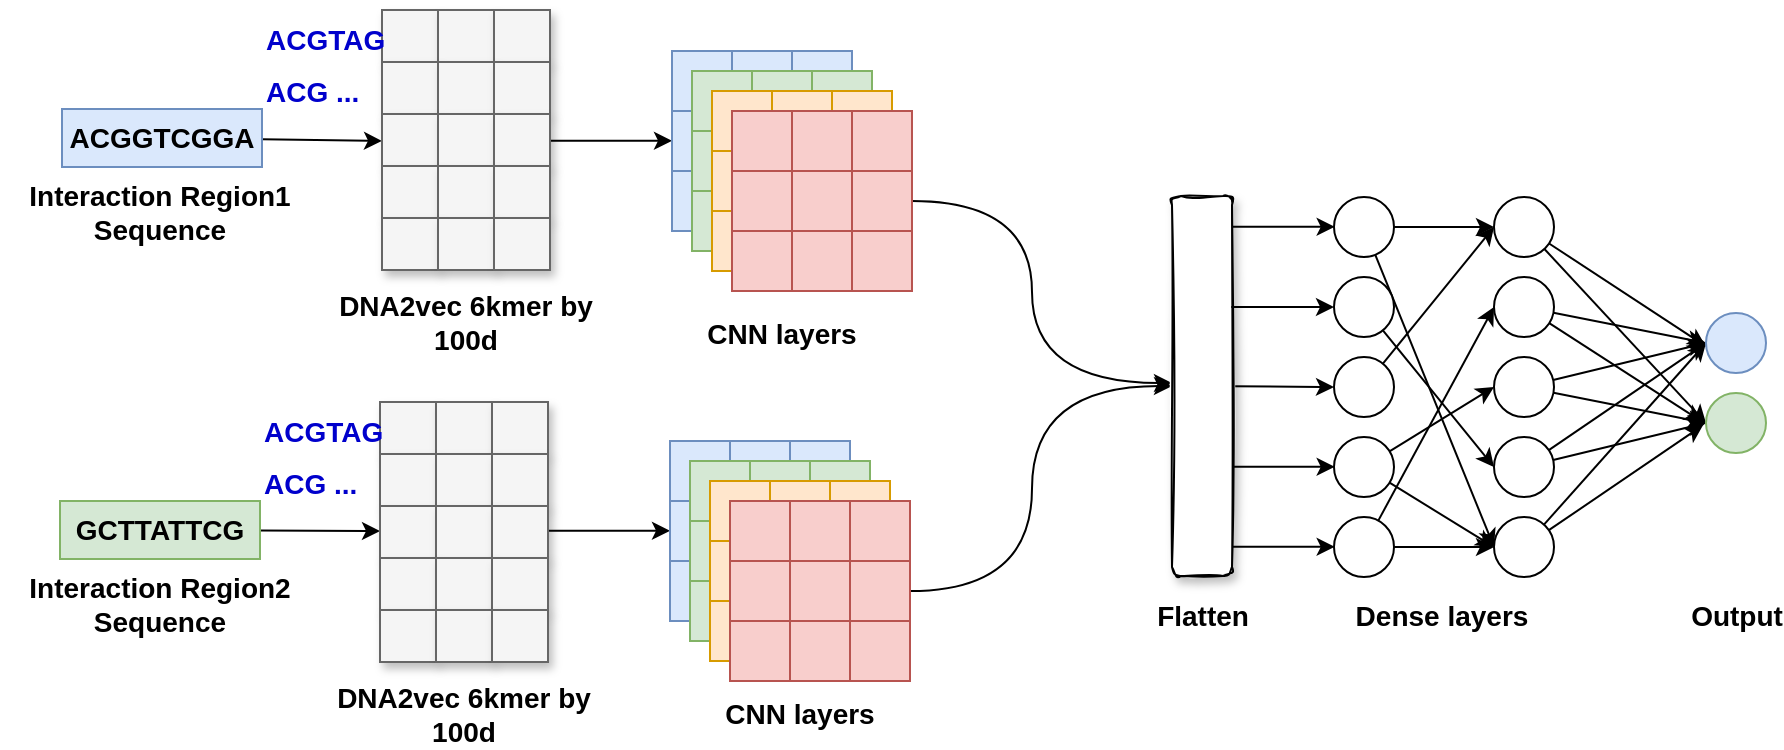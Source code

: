<mxfile version="14.8.5" type="github">
  <diagram id="KxuiyelQ4g_LW83yEsCo" name="Page-1">
    <mxGraphModel dx="1185" dy="636" grid="1" gridSize="10" guides="1" tooltips="1" connect="1" arrows="1" fold="1" page="1" pageScale="1" pageWidth="4681" pageHeight="3300" math="0" shadow="0">
      <root>
        <mxCell id="0" />
        <mxCell id="1" parent="0" />
        <mxCell id="v-2x4H90wJZ5pzWWmbDk-449" style="edgeStyle=none;rounded=0;orthogonalLoop=1;jettySize=auto;html=1;entryX=0;entryY=0.5;entryDx=0;entryDy=0;fontStyle=1;fontSize=14;" edge="1" parent="1" source="v-2x4H90wJZ5pzWWmbDk-337">
          <mxGeometry relative="1" as="geometry">
            <mxPoint x="505" y="277.5" as="targetPoint" />
          </mxGeometry>
        </mxCell>
        <mxCell id="v-2x4H90wJZ5pzWWmbDk-337" value="&lt;div style=&quot;font-size: 14px;&quot;&gt;ACGGTCGGA&lt;/div&gt;" style="text;html=1;strokeColor=#6c8ebf;fillColor=#dae8fc;align=center;verticalAlign=middle;whiteSpace=wrap;rounded=0;fontStyle=1;fontSize=14;" vertex="1" parent="1">
          <mxGeometry x="345" y="261.5" width="100" height="29" as="geometry" />
        </mxCell>
        <mxCell id="v-2x4H90wJZ5pzWWmbDk-450" style="edgeStyle=none;rounded=0;orthogonalLoop=1;jettySize=auto;html=1;entryX=0;entryY=0.5;entryDx=0;entryDy=0;fontStyle=1;fontSize=14;" edge="1" parent="1">
          <mxGeometry relative="1" as="geometry">
            <mxPoint x="444" y="472.227" as="sourcePoint" />
            <mxPoint x="504" y="472.5" as="targetPoint" />
          </mxGeometry>
        </mxCell>
        <mxCell id="v-2x4H90wJZ5pzWWmbDk-339" value="GCTTATTCG" style="text;html=1;strokeColor=#82b366;fillColor=#d5e8d4;align=center;verticalAlign=middle;whiteSpace=wrap;rounded=0;fontStyle=1;fontSize=14;" vertex="1" parent="1">
          <mxGeometry x="344" y="457.5" width="100" height="29" as="geometry" />
        </mxCell>
        <mxCell id="v-2x4H90wJZ5pzWWmbDk-342" style="edgeStyle=orthogonalEdgeStyle;rounded=0;orthogonalLoop=1;jettySize=auto;html=1;fontStyle=1;fontSize=14;" edge="1" parent="1">
          <mxGeometry relative="1" as="geometry">
            <mxPoint x="587" y="277.4" as="sourcePoint" />
            <mxPoint x="650" y="277.36" as="targetPoint" />
            <Array as="points">
              <mxPoint x="650" y="277.36" />
            </Array>
          </mxGeometry>
        </mxCell>
        <mxCell id="v-2x4H90wJZ5pzWWmbDk-344" value="" style="whiteSpace=wrap;html=1;aspect=fixed;fillColor=#dae8fc;strokeColor=#6c8ebf;fontStyle=1;fontSize=14;" vertex="1" parent="1">
          <mxGeometry x="650" y="232.5" width="30" height="30" as="geometry" />
        </mxCell>
        <mxCell id="v-2x4H90wJZ5pzWWmbDk-345" value="" style="whiteSpace=wrap;html=1;aspect=fixed;fillColor=#dae8fc;strokeColor=#6c8ebf;fontStyle=1;fontSize=14;" vertex="1" parent="1">
          <mxGeometry x="680" y="232.5" width="30" height="30" as="geometry" />
        </mxCell>
        <mxCell id="v-2x4H90wJZ5pzWWmbDk-346" value="" style="whiteSpace=wrap;html=1;aspect=fixed;fillColor=#dae8fc;strokeColor=#6c8ebf;fontStyle=1;fontSize=14;" vertex="1" parent="1">
          <mxGeometry x="710" y="232.5" width="30" height="30" as="geometry" />
        </mxCell>
        <mxCell id="v-2x4H90wJZ5pzWWmbDk-347" value="" style="whiteSpace=wrap;html=1;aspect=fixed;fillColor=#dae8fc;strokeColor=#6c8ebf;fontStyle=1;fontSize=14;" vertex="1" parent="1">
          <mxGeometry x="650" y="262.5" width="30" height="30" as="geometry" />
        </mxCell>
        <mxCell id="v-2x4H90wJZ5pzWWmbDk-348" value="" style="whiteSpace=wrap;html=1;aspect=fixed;fillColor=#dae8fc;strokeColor=#6c8ebf;fontStyle=1;fontSize=14;" vertex="1" parent="1">
          <mxGeometry x="680" y="262.5" width="30" height="30" as="geometry" />
        </mxCell>
        <mxCell id="v-2x4H90wJZ5pzWWmbDk-349" value="" style="whiteSpace=wrap;html=1;aspect=fixed;fillColor=#dae8fc;strokeColor=#6c8ebf;fontStyle=1;fontSize=14;" vertex="1" parent="1">
          <mxGeometry x="710" y="262.5" width="30" height="30" as="geometry" />
        </mxCell>
        <mxCell id="v-2x4H90wJZ5pzWWmbDk-350" value="" style="whiteSpace=wrap;html=1;aspect=fixed;fillColor=#dae8fc;strokeColor=#6c8ebf;fontStyle=1;fontSize=14;" vertex="1" parent="1">
          <mxGeometry x="650" y="292.5" width="30" height="30" as="geometry" />
        </mxCell>
        <mxCell id="v-2x4H90wJZ5pzWWmbDk-351" value="" style="whiteSpace=wrap;html=1;aspect=fixed;fillColor=#dae8fc;strokeColor=#6c8ebf;fontStyle=1;fontSize=14;" vertex="1" parent="1">
          <mxGeometry x="680" y="292.5" width="30" height="30" as="geometry" />
        </mxCell>
        <mxCell id="v-2x4H90wJZ5pzWWmbDk-352" value="" style="whiteSpace=wrap;html=1;aspect=fixed;fillColor=#dae8fc;strokeColor=#6c8ebf;fontStyle=1;fontSize=14;" vertex="1" parent="1">
          <mxGeometry x="710" y="292.5" width="30" height="30" as="geometry" />
        </mxCell>
        <mxCell id="v-2x4H90wJZ5pzWWmbDk-353" value="" style="whiteSpace=wrap;html=1;aspect=fixed;fillColor=#d5e8d4;strokeColor=#82b366;fontStyle=1;fontSize=14;" vertex="1" parent="1">
          <mxGeometry x="660" y="242.5" width="30" height="30" as="geometry" />
        </mxCell>
        <mxCell id="v-2x4H90wJZ5pzWWmbDk-354" value="" style="whiteSpace=wrap;html=1;aspect=fixed;fillColor=#d5e8d4;strokeColor=#82b366;fontStyle=1;fontSize=14;" vertex="1" parent="1">
          <mxGeometry x="690" y="242.5" width="30" height="30" as="geometry" />
        </mxCell>
        <mxCell id="v-2x4H90wJZ5pzWWmbDk-355" value="" style="whiteSpace=wrap;html=1;aspect=fixed;fillColor=#d5e8d4;strokeColor=#82b366;fontStyle=1;fontSize=14;" vertex="1" parent="1">
          <mxGeometry x="720" y="242.5" width="30" height="30" as="geometry" />
        </mxCell>
        <mxCell id="v-2x4H90wJZ5pzWWmbDk-356" value="" style="whiteSpace=wrap;html=1;aspect=fixed;fillColor=#d5e8d4;strokeColor=#82b366;fontStyle=1;fontSize=14;" vertex="1" parent="1">
          <mxGeometry x="660" y="272.5" width="30" height="30" as="geometry" />
        </mxCell>
        <mxCell id="v-2x4H90wJZ5pzWWmbDk-357" value="" style="whiteSpace=wrap;html=1;aspect=fixed;fillColor=#d5e8d4;strokeColor=#82b366;fontStyle=1;fontSize=14;" vertex="1" parent="1">
          <mxGeometry x="690" y="272.5" width="30" height="30" as="geometry" />
        </mxCell>
        <mxCell id="v-2x4H90wJZ5pzWWmbDk-358" value="" style="whiteSpace=wrap;html=1;aspect=fixed;fillColor=#d5e8d4;strokeColor=#82b366;fontStyle=1;fontSize=14;" vertex="1" parent="1">
          <mxGeometry x="720" y="272.5" width="30" height="30" as="geometry" />
        </mxCell>
        <mxCell id="v-2x4H90wJZ5pzWWmbDk-359" value="" style="whiteSpace=wrap;html=1;aspect=fixed;fillColor=#d5e8d4;strokeColor=#82b366;fontStyle=1;fontSize=14;" vertex="1" parent="1">
          <mxGeometry x="660" y="302.5" width="30" height="30" as="geometry" />
        </mxCell>
        <mxCell id="v-2x4H90wJZ5pzWWmbDk-360" value="" style="whiteSpace=wrap;html=1;aspect=fixed;fillColor=#d5e8d4;strokeColor=#82b366;fontStyle=1;fontSize=14;" vertex="1" parent="1">
          <mxGeometry x="690" y="302.5" width="30" height="30" as="geometry" />
        </mxCell>
        <mxCell id="v-2x4H90wJZ5pzWWmbDk-361" value="" style="whiteSpace=wrap;html=1;aspect=fixed;fillColor=#d5e8d4;strokeColor=#82b366;fontStyle=1;fontSize=14;" vertex="1" parent="1">
          <mxGeometry x="720" y="302.5" width="30" height="30" as="geometry" />
        </mxCell>
        <mxCell id="v-2x4H90wJZ5pzWWmbDk-362" value="" style="whiteSpace=wrap;html=1;aspect=fixed;fillColor=#ffe6cc;strokeColor=#d79b00;fontStyle=1;fontSize=14;" vertex="1" parent="1">
          <mxGeometry x="670" y="252.5" width="30" height="30" as="geometry" />
        </mxCell>
        <mxCell id="v-2x4H90wJZ5pzWWmbDk-363" value="" style="whiteSpace=wrap;html=1;aspect=fixed;fillColor=#ffe6cc;strokeColor=#d79b00;fontStyle=1;fontSize=14;" vertex="1" parent="1">
          <mxGeometry x="700" y="252.5" width="30" height="30" as="geometry" />
        </mxCell>
        <mxCell id="v-2x4H90wJZ5pzWWmbDk-364" value="" style="whiteSpace=wrap;html=1;aspect=fixed;fillColor=#ffe6cc;strokeColor=#d79b00;fontStyle=1;fontSize=14;" vertex="1" parent="1">
          <mxGeometry x="730" y="252.5" width="30" height="30" as="geometry" />
        </mxCell>
        <mxCell id="v-2x4H90wJZ5pzWWmbDk-365" value="" style="whiteSpace=wrap;html=1;aspect=fixed;fillColor=#ffe6cc;strokeColor=#d79b00;fontStyle=1;fontSize=14;" vertex="1" parent="1">
          <mxGeometry x="670" y="282.5" width="30" height="30" as="geometry" />
        </mxCell>
        <mxCell id="v-2x4H90wJZ5pzWWmbDk-366" value="" style="whiteSpace=wrap;html=1;aspect=fixed;fillColor=#ffe6cc;strokeColor=#d79b00;fontStyle=1;fontSize=14;" vertex="1" parent="1">
          <mxGeometry x="700" y="282.5" width="30" height="30" as="geometry" />
        </mxCell>
        <mxCell id="v-2x4H90wJZ5pzWWmbDk-367" value="" style="whiteSpace=wrap;html=1;aspect=fixed;fillColor=#ffe6cc;strokeColor=#d79b00;fontStyle=1;fontSize=14;" vertex="1" parent="1">
          <mxGeometry x="730" y="282.5" width="30" height="30" as="geometry" />
        </mxCell>
        <mxCell id="v-2x4H90wJZ5pzWWmbDk-368" value="" style="whiteSpace=wrap;html=1;aspect=fixed;fillColor=#ffe6cc;strokeColor=#d79b00;fontStyle=1;fontSize=14;" vertex="1" parent="1">
          <mxGeometry x="670" y="312.5" width="30" height="30" as="geometry" />
        </mxCell>
        <mxCell id="v-2x4H90wJZ5pzWWmbDk-369" value="" style="whiteSpace=wrap;html=1;aspect=fixed;fillColor=#ffe6cc;strokeColor=#d79b00;fontStyle=1;fontSize=14;" vertex="1" parent="1">
          <mxGeometry x="700" y="312.5" width="30" height="30" as="geometry" />
        </mxCell>
        <mxCell id="v-2x4H90wJZ5pzWWmbDk-370" value="" style="whiteSpace=wrap;html=1;aspect=fixed;fillColor=#ffe6cc;strokeColor=#d79b00;fontStyle=1;fontSize=14;" vertex="1" parent="1">
          <mxGeometry x="730" y="312.5" width="30" height="30" as="geometry" />
        </mxCell>
        <mxCell id="v-2x4H90wJZ5pzWWmbDk-371" value="" style="whiteSpace=wrap;html=1;aspect=fixed;fillColor=#f8cecc;strokeColor=#b85450;fontStyle=1;fontSize=14;" vertex="1" parent="1">
          <mxGeometry x="680" y="262.5" width="30" height="30" as="geometry" />
        </mxCell>
        <mxCell id="v-2x4H90wJZ5pzWWmbDk-372" value="" style="whiteSpace=wrap;html=1;aspect=fixed;fillColor=#f8cecc;strokeColor=#b85450;fontStyle=1;fontSize=14;" vertex="1" parent="1">
          <mxGeometry x="710" y="262.5" width="30" height="30" as="geometry" />
        </mxCell>
        <mxCell id="v-2x4H90wJZ5pzWWmbDk-373" value="" style="whiteSpace=wrap;html=1;aspect=fixed;fillColor=#f8cecc;strokeColor=#b85450;fontStyle=1;fontSize=14;" vertex="1" parent="1">
          <mxGeometry x="740" y="262.5" width="30" height="30" as="geometry" />
        </mxCell>
        <mxCell id="v-2x4H90wJZ5pzWWmbDk-374" value="" style="whiteSpace=wrap;html=1;aspect=fixed;fillColor=#f8cecc;strokeColor=#b85450;fontStyle=1;fontSize=14;" vertex="1" parent="1">
          <mxGeometry x="680" y="292.5" width="30" height="30" as="geometry" />
        </mxCell>
        <mxCell id="v-2x4H90wJZ5pzWWmbDk-375" value="" style="whiteSpace=wrap;html=1;aspect=fixed;fillColor=#f8cecc;strokeColor=#b85450;fontStyle=1;fontSize=14;" vertex="1" parent="1">
          <mxGeometry x="710" y="292.5" width="30" height="30" as="geometry" />
        </mxCell>
        <mxCell id="v-2x4H90wJZ5pzWWmbDk-451" style="edgeStyle=orthogonalEdgeStyle;curved=1;rounded=0;orthogonalLoop=1;jettySize=auto;html=1;entryX=0;entryY=0.5;entryDx=0;entryDy=0;fontStyle=1;fontSize=14;" edge="1" parent="1" source="v-2x4H90wJZ5pzWWmbDk-376">
          <mxGeometry relative="1" as="geometry">
            <mxPoint x="900" y="398.5" as="targetPoint" />
            <Array as="points">
              <mxPoint x="830" y="307" />
              <mxPoint x="830" y="399" />
            </Array>
          </mxGeometry>
        </mxCell>
        <mxCell id="v-2x4H90wJZ5pzWWmbDk-376" value="" style="whiteSpace=wrap;html=1;aspect=fixed;fillColor=#f8cecc;strokeColor=#b85450;fontStyle=1;fontSize=14;" vertex="1" parent="1">
          <mxGeometry x="740" y="292.5" width="30" height="30" as="geometry" />
        </mxCell>
        <mxCell id="v-2x4H90wJZ5pzWWmbDk-377" value="" style="whiteSpace=wrap;html=1;aspect=fixed;fillColor=#f8cecc;strokeColor=#b85450;fontStyle=1;fontSize=14;" vertex="1" parent="1">
          <mxGeometry x="680" y="322.5" width="30" height="30" as="geometry" />
        </mxCell>
        <mxCell id="v-2x4H90wJZ5pzWWmbDk-378" value="" style="whiteSpace=wrap;html=1;aspect=fixed;fillColor=#f8cecc;strokeColor=#b85450;fontStyle=1;fontSize=14;" vertex="1" parent="1">
          <mxGeometry x="710" y="322.5" width="30" height="30" as="geometry" />
        </mxCell>
        <mxCell id="v-2x4H90wJZ5pzWWmbDk-379" value="" style="whiteSpace=wrap;html=1;aspect=fixed;fillColor=#f8cecc;strokeColor=#b85450;fontStyle=1;fontSize=14;" vertex="1" parent="1">
          <mxGeometry x="740" y="322.5" width="30" height="30" as="geometry" />
        </mxCell>
        <mxCell id="v-2x4H90wJZ5pzWWmbDk-395" style="edgeStyle=orthogonalEdgeStyle;rounded=0;orthogonalLoop=1;jettySize=auto;html=1;fontStyle=1;fontSize=14;" edge="1" parent="1">
          <mxGeometry relative="1" as="geometry">
            <mxPoint x="586" y="472.4" as="sourcePoint" />
            <mxPoint x="649" y="472.36" as="targetPoint" />
            <Array as="points">
              <mxPoint x="649" y="472.36" />
            </Array>
          </mxGeometry>
        </mxCell>
        <mxCell id="v-2x4H90wJZ5pzWWmbDk-397" value="" style="whiteSpace=wrap;html=1;aspect=fixed;fillColor=#dae8fc;strokeColor=#6c8ebf;fontStyle=1;fontSize=14;" vertex="1" parent="1">
          <mxGeometry x="649" y="427.5" width="30" height="30" as="geometry" />
        </mxCell>
        <mxCell id="v-2x4H90wJZ5pzWWmbDk-398" value="" style="whiteSpace=wrap;html=1;aspect=fixed;fillColor=#dae8fc;strokeColor=#6c8ebf;fontStyle=1;fontSize=14;" vertex="1" parent="1">
          <mxGeometry x="679" y="427.5" width="30" height="30" as="geometry" />
        </mxCell>
        <mxCell id="v-2x4H90wJZ5pzWWmbDk-399" value="" style="whiteSpace=wrap;html=1;aspect=fixed;fillColor=#dae8fc;strokeColor=#6c8ebf;fontStyle=1;fontSize=14;" vertex="1" parent="1">
          <mxGeometry x="709" y="427.5" width="30" height="30" as="geometry" />
        </mxCell>
        <mxCell id="v-2x4H90wJZ5pzWWmbDk-400" value="" style="whiteSpace=wrap;html=1;aspect=fixed;fillColor=#dae8fc;strokeColor=#6c8ebf;fontStyle=1;fontSize=14;" vertex="1" parent="1">
          <mxGeometry x="649" y="457.5" width="30" height="30" as="geometry" />
        </mxCell>
        <mxCell id="v-2x4H90wJZ5pzWWmbDk-401" value="" style="whiteSpace=wrap;html=1;aspect=fixed;fillColor=#dae8fc;strokeColor=#6c8ebf;fontStyle=1;fontSize=14;" vertex="1" parent="1">
          <mxGeometry x="679" y="457.5" width="30" height="30" as="geometry" />
        </mxCell>
        <mxCell id="v-2x4H90wJZ5pzWWmbDk-402" value="" style="whiteSpace=wrap;html=1;aspect=fixed;fillColor=#dae8fc;strokeColor=#6c8ebf;fontStyle=1;fontSize=14;" vertex="1" parent="1">
          <mxGeometry x="709" y="457.5" width="30" height="30" as="geometry" />
        </mxCell>
        <mxCell id="v-2x4H90wJZ5pzWWmbDk-403" value="" style="whiteSpace=wrap;html=1;aspect=fixed;fillColor=#dae8fc;strokeColor=#6c8ebf;fontStyle=1;fontSize=14;" vertex="1" parent="1">
          <mxGeometry x="649" y="487.5" width="30" height="30" as="geometry" />
        </mxCell>
        <mxCell id="v-2x4H90wJZ5pzWWmbDk-404" value="" style="whiteSpace=wrap;html=1;aspect=fixed;fillColor=#dae8fc;strokeColor=#6c8ebf;fontStyle=1;fontSize=14;" vertex="1" parent="1">
          <mxGeometry x="679" y="487.5" width="30" height="30" as="geometry" />
        </mxCell>
        <mxCell id="v-2x4H90wJZ5pzWWmbDk-405" value="" style="whiteSpace=wrap;html=1;aspect=fixed;fillColor=#dae8fc;strokeColor=#6c8ebf;fontStyle=1;fontSize=14;" vertex="1" parent="1">
          <mxGeometry x="709" y="487.5" width="30" height="30" as="geometry" />
        </mxCell>
        <mxCell id="v-2x4H90wJZ5pzWWmbDk-406" value="" style="whiteSpace=wrap;html=1;aspect=fixed;fillColor=#d5e8d4;strokeColor=#82b366;fontStyle=1;fontSize=14;" vertex="1" parent="1">
          <mxGeometry x="659" y="437.5" width="30" height="30" as="geometry" />
        </mxCell>
        <mxCell id="v-2x4H90wJZ5pzWWmbDk-407" value="" style="whiteSpace=wrap;html=1;aspect=fixed;fillColor=#d5e8d4;strokeColor=#82b366;fontStyle=1;fontSize=14;" vertex="1" parent="1">
          <mxGeometry x="689" y="437.5" width="30" height="30" as="geometry" />
        </mxCell>
        <mxCell id="v-2x4H90wJZ5pzWWmbDk-408" value="" style="whiteSpace=wrap;html=1;aspect=fixed;fillColor=#d5e8d4;strokeColor=#82b366;fontStyle=1;fontSize=14;" vertex="1" parent="1">
          <mxGeometry x="719" y="437.5" width="30" height="30" as="geometry" />
        </mxCell>
        <mxCell id="v-2x4H90wJZ5pzWWmbDk-409" value="" style="whiteSpace=wrap;html=1;aspect=fixed;fillColor=#d5e8d4;strokeColor=#82b366;fontStyle=1;fontSize=14;" vertex="1" parent="1">
          <mxGeometry x="659" y="467.5" width="30" height="30" as="geometry" />
        </mxCell>
        <mxCell id="v-2x4H90wJZ5pzWWmbDk-410" value="" style="whiteSpace=wrap;html=1;aspect=fixed;fillColor=#d5e8d4;strokeColor=#82b366;fontStyle=1;fontSize=14;" vertex="1" parent="1">
          <mxGeometry x="689" y="467.5" width="30" height="30" as="geometry" />
        </mxCell>
        <mxCell id="v-2x4H90wJZ5pzWWmbDk-411" value="" style="whiteSpace=wrap;html=1;aspect=fixed;fillColor=#d5e8d4;strokeColor=#82b366;fontStyle=1;fontSize=14;" vertex="1" parent="1">
          <mxGeometry x="719" y="467.5" width="30" height="30" as="geometry" />
        </mxCell>
        <mxCell id="v-2x4H90wJZ5pzWWmbDk-412" value="" style="whiteSpace=wrap;html=1;aspect=fixed;fillColor=#d5e8d4;strokeColor=#82b366;fontStyle=1;fontSize=14;" vertex="1" parent="1">
          <mxGeometry x="659" y="497.5" width="30" height="30" as="geometry" />
        </mxCell>
        <mxCell id="v-2x4H90wJZ5pzWWmbDk-413" value="" style="whiteSpace=wrap;html=1;aspect=fixed;fillColor=#d5e8d4;strokeColor=#82b366;fontStyle=1;fontSize=14;" vertex="1" parent="1">
          <mxGeometry x="689" y="497.5" width="30" height="30" as="geometry" />
        </mxCell>
        <mxCell id="v-2x4H90wJZ5pzWWmbDk-414" value="" style="whiteSpace=wrap;html=1;aspect=fixed;fillColor=#d5e8d4;strokeColor=#82b366;fontStyle=1;fontSize=14;" vertex="1" parent="1">
          <mxGeometry x="719" y="497.5" width="30" height="30" as="geometry" />
        </mxCell>
        <mxCell id="v-2x4H90wJZ5pzWWmbDk-415" value="" style="whiteSpace=wrap;html=1;aspect=fixed;fillColor=#ffe6cc;strokeColor=#d79b00;fontStyle=1;fontSize=14;" vertex="1" parent="1">
          <mxGeometry x="669" y="447.5" width="30" height="30" as="geometry" />
        </mxCell>
        <mxCell id="v-2x4H90wJZ5pzWWmbDk-416" value="" style="whiteSpace=wrap;html=1;aspect=fixed;fillColor=#ffe6cc;strokeColor=#d79b00;fontStyle=1;fontSize=14;" vertex="1" parent="1">
          <mxGeometry x="699" y="447.5" width="30" height="30" as="geometry" />
        </mxCell>
        <mxCell id="v-2x4H90wJZ5pzWWmbDk-417" value="" style="whiteSpace=wrap;html=1;aspect=fixed;fillColor=#ffe6cc;strokeColor=#d79b00;fontStyle=1;fontSize=14;" vertex="1" parent="1">
          <mxGeometry x="729" y="447.5" width="30" height="30" as="geometry" />
        </mxCell>
        <mxCell id="v-2x4H90wJZ5pzWWmbDk-418" value="" style="whiteSpace=wrap;html=1;aspect=fixed;fillColor=#ffe6cc;strokeColor=#d79b00;fontStyle=1;fontSize=14;" vertex="1" parent="1">
          <mxGeometry x="669" y="477.5" width="30" height="30" as="geometry" />
        </mxCell>
        <mxCell id="v-2x4H90wJZ5pzWWmbDk-419" value="" style="whiteSpace=wrap;html=1;aspect=fixed;fillColor=#ffe6cc;strokeColor=#d79b00;fontStyle=1;fontSize=14;" vertex="1" parent="1">
          <mxGeometry x="699" y="477.5" width="30" height="30" as="geometry" />
        </mxCell>
        <mxCell id="v-2x4H90wJZ5pzWWmbDk-420" value="" style="whiteSpace=wrap;html=1;aspect=fixed;fillColor=#ffe6cc;strokeColor=#d79b00;fontStyle=1;fontSize=14;" vertex="1" parent="1">
          <mxGeometry x="729" y="477.5" width="30" height="30" as="geometry" />
        </mxCell>
        <mxCell id="v-2x4H90wJZ5pzWWmbDk-421" value="" style="whiteSpace=wrap;html=1;aspect=fixed;fillColor=#ffe6cc;strokeColor=#d79b00;fontStyle=1;fontSize=14;" vertex="1" parent="1">
          <mxGeometry x="669" y="507.5" width="30" height="30" as="geometry" />
        </mxCell>
        <mxCell id="v-2x4H90wJZ5pzWWmbDk-422" value="" style="whiteSpace=wrap;html=1;aspect=fixed;fillColor=#ffe6cc;strokeColor=#d79b00;fontStyle=1;fontSize=14;" vertex="1" parent="1">
          <mxGeometry x="699" y="507.5" width="30" height="30" as="geometry" />
        </mxCell>
        <mxCell id="v-2x4H90wJZ5pzWWmbDk-423" value="" style="whiteSpace=wrap;html=1;aspect=fixed;fillColor=#ffe6cc;strokeColor=#d79b00;fontStyle=1;fontSize=14;" vertex="1" parent="1">
          <mxGeometry x="729" y="507.5" width="30" height="30" as="geometry" />
        </mxCell>
        <mxCell id="v-2x4H90wJZ5pzWWmbDk-424" value="" style="whiteSpace=wrap;html=1;aspect=fixed;fillColor=#f8cecc;strokeColor=#b85450;fontStyle=1;fontSize=14;" vertex="1" parent="1">
          <mxGeometry x="679" y="457.5" width="30" height="30" as="geometry" />
        </mxCell>
        <mxCell id="v-2x4H90wJZ5pzWWmbDk-425" value="" style="whiteSpace=wrap;html=1;aspect=fixed;fillColor=#f8cecc;strokeColor=#b85450;fontStyle=1;fontSize=14;" vertex="1" parent="1">
          <mxGeometry x="709" y="457.5" width="30" height="30" as="geometry" />
        </mxCell>
        <mxCell id="v-2x4H90wJZ5pzWWmbDk-426" value="" style="whiteSpace=wrap;html=1;aspect=fixed;fillColor=#f8cecc;strokeColor=#b85450;fontStyle=1;fontSize=14;" vertex="1" parent="1">
          <mxGeometry x="739" y="457.5" width="30" height="30" as="geometry" />
        </mxCell>
        <mxCell id="v-2x4H90wJZ5pzWWmbDk-427" value="" style="whiteSpace=wrap;html=1;aspect=fixed;fillColor=#f8cecc;strokeColor=#b85450;fontStyle=1;fontSize=14;" vertex="1" parent="1">
          <mxGeometry x="679" y="487.5" width="30" height="30" as="geometry" />
        </mxCell>
        <mxCell id="v-2x4H90wJZ5pzWWmbDk-428" value="" style="whiteSpace=wrap;html=1;aspect=fixed;fillColor=#f8cecc;strokeColor=#b85450;fontStyle=1;fontSize=14;" vertex="1" parent="1">
          <mxGeometry x="709" y="487.5" width="30" height="30" as="geometry" />
        </mxCell>
        <mxCell id="v-2x4H90wJZ5pzWWmbDk-452" style="edgeStyle=orthogonalEdgeStyle;curved=1;rounded=0;orthogonalLoop=1;jettySize=auto;html=1;fontStyle=1;fontSize=14;" edge="1" parent="1" source="v-2x4H90wJZ5pzWWmbDk-429">
          <mxGeometry relative="1" as="geometry">
            <mxPoint x="900" y="400" as="targetPoint" />
            <Array as="points">
              <mxPoint x="830" y="503" />
              <mxPoint x="830" y="400" />
            </Array>
          </mxGeometry>
        </mxCell>
        <mxCell id="v-2x4H90wJZ5pzWWmbDk-429" value="" style="whiteSpace=wrap;html=1;aspect=fixed;fillColor=#f8cecc;strokeColor=#b85450;fontStyle=1;fontSize=14;" vertex="1" parent="1">
          <mxGeometry x="739" y="487.5" width="30" height="30" as="geometry" />
        </mxCell>
        <mxCell id="v-2x4H90wJZ5pzWWmbDk-430" value="" style="whiteSpace=wrap;html=1;aspect=fixed;fillColor=#f8cecc;strokeColor=#b85450;fontStyle=1;fontSize=14;" vertex="1" parent="1">
          <mxGeometry x="679" y="517.5" width="30" height="30" as="geometry" />
        </mxCell>
        <mxCell id="v-2x4H90wJZ5pzWWmbDk-431" value="" style="whiteSpace=wrap;html=1;aspect=fixed;fillColor=#f8cecc;strokeColor=#b85450;fontStyle=1;fontSize=14;" vertex="1" parent="1">
          <mxGeometry x="709" y="517.5" width="30" height="30" as="geometry" />
        </mxCell>
        <mxCell id="v-2x4H90wJZ5pzWWmbDk-432" value="" style="whiteSpace=wrap;html=1;aspect=fixed;fillColor=#f8cecc;strokeColor=#b85450;fontStyle=1;fontSize=14;" vertex="1" parent="1">
          <mxGeometry x="739" y="517.5" width="30" height="30" as="geometry" />
        </mxCell>
        <mxCell id="v-2x4H90wJZ5pzWWmbDk-447" value="&lt;div style=&quot;font-size: 14px;&quot;&gt;CNN layers&lt;/div&gt;" style="text;html=1;strokeColor=none;fillColor=none;align=center;verticalAlign=middle;whiteSpace=wrap;rounded=0;fontStyle=1;fontSize=14;" vertex="1" parent="1">
          <mxGeometry x="580" y="363.5" width="250" height="20" as="geometry" />
        </mxCell>
        <mxCell id="v-2x4H90wJZ5pzWWmbDk-448" value="&lt;div style=&quot;font-size: 14px;&quot;&gt;CNN layers&lt;/div&gt;" style="text;html=1;strokeColor=none;fillColor=none;align=center;verticalAlign=middle;whiteSpace=wrap;rounded=0;fontStyle=1;fontSize=14;" vertex="1" parent="1">
          <mxGeometry x="589" y="554" width="250" height="20" as="geometry" />
        </mxCell>
        <mxCell id="v-2x4H90wJZ5pzWWmbDk-454" value="" style="rounded=0;whiteSpace=wrap;html=1;shadow=1;glass=0;sketch=0;fillColor=#f5f5f5;strokeColor=#666666;fontColor=#333333;fontStyle=1;fontSize=14;" vertex="1" parent="1">
          <mxGeometry x="505" y="212" width="28" height="26" as="geometry" />
        </mxCell>
        <mxCell id="v-2x4H90wJZ5pzWWmbDk-455" value="DNA2vec 6kmer by 100d" style="text;html=1;strokeColor=none;fillColor=none;align=center;verticalAlign=middle;whiteSpace=wrap;rounded=0;fontStyle=1;fontSize=14;" vertex="1" parent="1">
          <mxGeometry x="466.5" y="358" width="160" height="20" as="geometry" />
        </mxCell>
        <mxCell id="v-2x4H90wJZ5pzWWmbDk-456" value="" style="rounded=0;whiteSpace=wrap;html=1;shadow=1;glass=0;sketch=0;fillColor=#f5f5f5;strokeColor=#666666;fontColor=#333333;fontStyle=1;fontSize=14;" vertex="1" parent="1">
          <mxGeometry x="533" y="212" width="28" height="26" as="geometry" />
        </mxCell>
        <mxCell id="v-2x4H90wJZ5pzWWmbDk-457" value="" style="rounded=0;whiteSpace=wrap;html=1;shadow=1;glass=0;sketch=0;fillColor=#f5f5f5;strokeColor=#666666;fontColor=#333333;fontStyle=1;fontSize=14;" vertex="1" parent="1">
          <mxGeometry x="561" y="212" width="28" height="26" as="geometry" />
        </mxCell>
        <mxCell id="v-2x4H90wJZ5pzWWmbDk-458" value="" style="rounded=0;whiteSpace=wrap;html=1;shadow=1;glass=0;sketch=0;fillColor=#f5f5f5;strokeColor=#666666;fontColor=#333333;fontStyle=1;fontSize=14;" vertex="1" parent="1">
          <mxGeometry x="505" y="238" width="28" height="26" as="geometry" />
        </mxCell>
        <mxCell id="v-2x4H90wJZ5pzWWmbDk-459" value="" style="rounded=0;whiteSpace=wrap;html=1;shadow=1;glass=0;sketch=0;fillColor=#f5f5f5;strokeColor=#666666;fontColor=#333333;fontStyle=1;fontSize=14;" vertex="1" parent="1">
          <mxGeometry x="533" y="238" width="28" height="26" as="geometry" />
        </mxCell>
        <mxCell id="v-2x4H90wJZ5pzWWmbDk-460" value="" style="rounded=0;whiteSpace=wrap;html=1;shadow=1;glass=0;sketch=0;fillColor=#f5f5f5;strokeColor=#666666;fontColor=#333333;fontStyle=1;fontSize=14;" vertex="1" parent="1">
          <mxGeometry x="561" y="238" width="28" height="26" as="geometry" />
        </mxCell>
        <mxCell id="v-2x4H90wJZ5pzWWmbDk-461" value="" style="rounded=0;whiteSpace=wrap;html=1;shadow=1;glass=0;sketch=0;fillColor=#f5f5f5;strokeColor=#666666;fontColor=#333333;fontStyle=1;fontSize=14;" vertex="1" parent="1">
          <mxGeometry x="505" y="264" width="28" height="26" as="geometry" />
        </mxCell>
        <mxCell id="v-2x4H90wJZ5pzWWmbDk-462" value="" style="rounded=0;whiteSpace=wrap;html=1;shadow=1;glass=0;sketch=0;fillColor=#f5f5f5;strokeColor=#666666;fontColor=#333333;fontStyle=1;fontSize=14;" vertex="1" parent="1">
          <mxGeometry x="533" y="264" width="28" height="26" as="geometry" />
        </mxCell>
        <mxCell id="v-2x4H90wJZ5pzWWmbDk-463" value="" style="rounded=0;whiteSpace=wrap;html=1;shadow=1;glass=0;sketch=0;fillColor=#f5f5f5;strokeColor=#666666;fontColor=#333333;fontStyle=1;fontSize=14;" vertex="1" parent="1">
          <mxGeometry x="561" y="264" width="28" height="26" as="geometry" />
        </mxCell>
        <mxCell id="v-2x4H90wJZ5pzWWmbDk-464" value="" style="rounded=0;whiteSpace=wrap;html=1;shadow=1;glass=0;sketch=0;fillColor=#f5f5f5;strokeColor=#666666;fontColor=#333333;fontStyle=1;fontSize=14;" vertex="1" parent="1">
          <mxGeometry x="505" y="290" width="28" height="26" as="geometry" />
        </mxCell>
        <mxCell id="v-2x4H90wJZ5pzWWmbDk-465" value="" style="rounded=0;whiteSpace=wrap;html=1;shadow=1;glass=0;sketch=0;fillColor=#f5f5f5;strokeColor=#666666;fontColor=#333333;fontStyle=1;fontSize=14;" vertex="1" parent="1">
          <mxGeometry x="533" y="290" width="28" height="26" as="geometry" />
        </mxCell>
        <mxCell id="v-2x4H90wJZ5pzWWmbDk-466" value="" style="rounded=0;whiteSpace=wrap;html=1;shadow=1;glass=0;sketch=0;fillColor=#f5f5f5;strokeColor=#666666;fontColor=#333333;fontStyle=1;fontSize=14;" vertex="1" parent="1">
          <mxGeometry x="561" y="290" width="28" height="26" as="geometry" />
        </mxCell>
        <mxCell id="v-2x4H90wJZ5pzWWmbDk-467" value="" style="rounded=0;whiteSpace=wrap;html=1;shadow=1;glass=0;sketch=0;fillColor=#f5f5f5;strokeColor=#666666;fontColor=#333333;fontStyle=1;fontSize=14;" vertex="1" parent="1">
          <mxGeometry x="505" y="316" width="28" height="26" as="geometry" />
        </mxCell>
        <mxCell id="v-2x4H90wJZ5pzWWmbDk-468" value="" style="rounded=0;whiteSpace=wrap;html=1;shadow=1;glass=0;sketch=0;fillColor=#f5f5f5;strokeColor=#666666;fontColor=#333333;fontStyle=1;fontSize=14;" vertex="1" parent="1">
          <mxGeometry x="533" y="316" width="28" height="26" as="geometry" />
        </mxCell>
        <mxCell id="v-2x4H90wJZ5pzWWmbDk-469" value="" style="rounded=0;whiteSpace=wrap;html=1;shadow=1;glass=0;sketch=0;fillColor=#f5f5f5;strokeColor=#666666;fontColor=#333333;fontStyle=1;fontSize=14;" vertex="1" parent="1">
          <mxGeometry x="561" y="316" width="28" height="26" as="geometry" />
        </mxCell>
        <mxCell id="v-2x4H90wJZ5pzWWmbDk-470" value="&lt;font style=&quot;font-size: 14px;&quot; color=&quot;#0000CC&quot;&gt;ACGTAG&lt;/font&gt;" style="text;whiteSpace=wrap;html=1;fontStyle=1;fontSize=14;" vertex="1" parent="1">
          <mxGeometry x="445" y="212" width="70" height="30" as="geometry" />
        </mxCell>
        <mxCell id="v-2x4H90wJZ5pzWWmbDk-471" value="&lt;font style=&quot;font-size: 14px;&quot; color=&quot;#0000CC&quot;&gt;ACG ...&lt;/font&gt;" style="text;whiteSpace=wrap;html=1;fontStyle=1;fontSize=14;" vertex="1" parent="1">
          <mxGeometry x="445" y="238" width="70" height="30" as="geometry" />
        </mxCell>
        <mxCell id="v-2x4H90wJZ5pzWWmbDk-472" value="" style="rounded=0;whiteSpace=wrap;html=1;shadow=1;glass=0;sketch=0;fillColor=#f5f5f5;strokeColor=#666666;fontColor=#333333;fontStyle=1;fontSize=14;" vertex="1" parent="1">
          <mxGeometry x="504" y="408" width="28" height="26" as="geometry" />
        </mxCell>
        <mxCell id="v-2x4H90wJZ5pzWWmbDk-473" value="DNA2vec 6kmer by 100d" style="text;html=1;strokeColor=none;fillColor=none;align=center;verticalAlign=middle;whiteSpace=wrap;rounded=0;fontStyle=1;fontSize=14;" vertex="1" parent="1">
          <mxGeometry x="465.5" y="554" width="160" height="20" as="geometry" />
        </mxCell>
        <mxCell id="v-2x4H90wJZ5pzWWmbDk-474" value="" style="rounded=0;whiteSpace=wrap;html=1;shadow=1;glass=0;sketch=0;fillColor=#f5f5f5;strokeColor=#666666;fontColor=#333333;fontStyle=1;fontSize=14;" vertex="1" parent="1">
          <mxGeometry x="532" y="408" width="28" height="26" as="geometry" />
        </mxCell>
        <mxCell id="v-2x4H90wJZ5pzWWmbDk-475" value="" style="rounded=0;whiteSpace=wrap;html=1;shadow=1;glass=0;sketch=0;fillColor=#f5f5f5;strokeColor=#666666;fontColor=#333333;fontStyle=1;fontSize=14;" vertex="1" parent="1">
          <mxGeometry x="560" y="408" width="28" height="26" as="geometry" />
        </mxCell>
        <mxCell id="v-2x4H90wJZ5pzWWmbDk-476" value="" style="rounded=0;whiteSpace=wrap;html=1;shadow=1;glass=0;sketch=0;fillColor=#f5f5f5;strokeColor=#666666;fontColor=#333333;fontStyle=1;fontSize=14;" vertex="1" parent="1">
          <mxGeometry x="504" y="434" width="28" height="26" as="geometry" />
        </mxCell>
        <mxCell id="v-2x4H90wJZ5pzWWmbDk-477" value="" style="rounded=0;whiteSpace=wrap;html=1;shadow=1;glass=0;sketch=0;fillColor=#f5f5f5;strokeColor=#666666;fontColor=#333333;fontStyle=1;fontSize=14;" vertex="1" parent="1">
          <mxGeometry x="532" y="434" width="28" height="26" as="geometry" />
        </mxCell>
        <mxCell id="v-2x4H90wJZ5pzWWmbDk-478" value="" style="rounded=0;whiteSpace=wrap;html=1;shadow=1;glass=0;sketch=0;fillColor=#f5f5f5;strokeColor=#666666;fontColor=#333333;fontStyle=1;fontSize=14;" vertex="1" parent="1">
          <mxGeometry x="560" y="434" width="28" height="26" as="geometry" />
        </mxCell>
        <mxCell id="v-2x4H90wJZ5pzWWmbDk-479" value="" style="rounded=0;whiteSpace=wrap;html=1;shadow=1;glass=0;sketch=0;fillColor=#f5f5f5;strokeColor=#666666;fontColor=#333333;fontStyle=1;fontSize=14;" vertex="1" parent="1">
          <mxGeometry x="504" y="460" width="28" height="26" as="geometry" />
        </mxCell>
        <mxCell id="v-2x4H90wJZ5pzWWmbDk-480" value="" style="rounded=0;whiteSpace=wrap;html=1;shadow=1;glass=0;sketch=0;fillColor=#f5f5f5;strokeColor=#666666;fontColor=#333333;fontStyle=1;fontSize=14;" vertex="1" parent="1">
          <mxGeometry x="532" y="460" width="28" height="26" as="geometry" />
        </mxCell>
        <mxCell id="v-2x4H90wJZ5pzWWmbDk-481" value="" style="rounded=0;whiteSpace=wrap;html=1;shadow=1;glass=0;sketch=0;fillColor=#f5f5f5;strokeColor=#666666;fontColor=#333333;fontStyle=1;fontSize=14;" vertex="1" parent="1">
          <mxGeometry x="560" y="460" width="28" height="26" as="geometry" />
        </mxCell>
        <mxCell id="v-2x4H90wJZ5pzWWmbDk-482" value="" style="rounded=0;whiteSpace=wrap;html=1;shadow=1;glass=0;sketch=0;fillColor=#f5f5f5;strokeColor=#666666;fontColor=#333333;fontStyle=1;fontSize=14;" vertex="1" parent="1">
          <mxGeometry x="504" y="486" width="28" height="26" as="geometry" />
        </mxCell>
        <mxCell id="v-2x4H90wJZ5pzWWmbDk-483" value="" style="rounded=0;whiteSpace=wrap;html=1;shadow=1;glass=0;sketch=0;fillColor=#f5f5f5;strokeColor=#666666;fontColor=#333333;fontStyle=1;fontSize=14;" vertex="1" parent="1">
          <mxGeometry x="532" y="486" width="28" height="26" as="geometry" />
        </mxCell>
        <mxCell id="v-2x4H90wJZ5pzWWmbDk-484" value="" style="rounded=0;whiteSpace=wrap;html=1;shadow=1;glass=0;sketch=0;fillColor=#f5f5f5;strokeColor=#666666;fontColor=#333333;fontStyle=1;fontSize=14;" vertex="1" parent="1">
          <mxGeometry x="560" y="486" width="28" height="26" as="geometry" />
        </mxCell>
        <mxCell id="v-2x4H90wJZ5pzWWmbDk-485" value="" style="rounded=0;whiteSpace=wrap;html=1;shadow=1;glass=0;sketch=0;fillColor=#f5f5f5;strokeColor=#666666;fontColor=#333333;fontStyle=1;fontSize=14;" vertex="1" parent="1">
          <mxGeometry x="504" y="512" width="28" height="26" as="geometry" />
        </mxCell>
        <mxCell id="v-2x4H90wJZ5pzWWmbDk-486" value="" style="rounded=0;whiteSpace=wrap;html=1;shadow=1;glass=0;sketch=0;fillColor=#f5f5f5;strokeColor=#666666;fontColor=#333333;fontStyle=1;fontSize=14;" vertex="1" parent="1">
          <mxGeometry x="532" y="512" width="28" height="26" as="geometry" />
        </mxCell>
        <mxCell id="v-2x4H90wJZ5pzWWmbDk-487" value="" style="rounded=0;whiteSpace=wrap;html=1;shadow=1;glass=0;sketch=0;fillColor=#f5f5f5;strokeColor=#666666;fontColor=#333333;fontStyle=1;fontSize=14;" vertex="1" parent="1">
          <mxGeometry x="560" y="512" width="28" height="26" as="geometry" />
        </mxCell>
        <mxCell id="v-2x4H90wJZ5pzWWmbDk-488" value="&lt;font style=&quot;font-size: 14px;&quot; color=&quot;#0000CC&quot;&gt;ACGTAG&lt;/font&gt;" style="text;whiteSpace=wrap;html=1;fontStyle=1;fontSize=14;" vertex="1" parent="1">
          <mxGeometry x="444" y="408" width="70" height="30" as="geometry" />
        </mxCell>
        <mxCell id="v-2x4H90wJZ5pzWWmbDk-489" value="&lt;font style=&quot;font-size: 14px;&quot; color=&quot;#0000CC&quot;&gt;ACG ...&lt;/font&gt;" style="text;whiteSpace=wrap;html=1;fontStyle=1;fontSize=14;" vertex="1" parent="1">
          <mxGeometry x="444" y="434" width="70" height="30" as="geometry" />
        </mxCell>
        <mxCell id="v-2x4H90wJZ5pzWWmbDk-490" value="Interaction Region1 Sequence" style="text;html=1;strokeColor=none;fillColor=none;align=center;verticalAlign=middle;whiteSpace=wrap;rounded=0;fontStyle=1;fontSize=14;" vertex="1" parent="1">
          <mxGeometry x="314" y="302.5" width="160" height="20" as="geometry" />
        </mxCell>
        <mxCell id="v-2x4H90wJZ5pzWWmbDk-491" value="Interaction Region2 Sequence" style="text;html=1;strokeColor=none;fillColor=none;align=center;verticalAlign=middle;whiteSpace=wrap;rounded=0;fontStyle=1;fontSize=14;" vertex="1" parent="1">
          <mxGeometry x="314" y="498.5" width="160" height="20" as="geometry" />
        </mxCell>
        <mxCell id="v-2x4H90wJZ5pzWWmbDk-492" value="Dense layers" style="text;html=1;strokeColor=none;fillColor=none;align=center;verticalAlign=middle;whiteSpace=wrap;rounded=0;fontStyle=1;fontSize=14;" vertex="1" parent="1">
          <mxGeometry x="990" y="504.5" width="90" height="20" as="geometry" />
        </mxCell>
        <mxCell id="v-2x4H90wJZ5pzWWmbDk-493" value="Flatten" style="text;html=1;strokeColor=none;fillColor=none;align=center;verticalAlign=middle;whiteSpace=wrap;rounded=0;fontStyle=1;fontSize=14;" vertex="1" parent="1">
          <mxGeometry x="904.5" y="504.5" width="21" height="20" as="geometry" />
        </mxCell>
        <mxCell id="v-2x4H90wJZ5pzWWmbDk-494" style="edgeStyle=none;rounded=1;jumpSize=20;orthogonalLoop=1;jettySize=auto;html=1;entryX=0;entryY=0.5;entryDx=0;entryDy=0;strokeWidth=1;fontStyle=1;fontSize=14;" edge="1" parent="1" source="v-2x4H90wJZ5pzWWmbDk-496" target="v-2x4H90wJZ5pzWWmbDk-521">
          <mxGeometry relative="1" as="geometry" />
        </mxCell>
        <mxCell id="v-2x4H90wJZ5pzWWmbDk-495" style="edgeStyle=none;rounded=0;orthogonalLoop=1;jettySize=auto;html=1;entryX=0;entryY=0.5;entryDx=0;entryDy=0;fontStyle=1;fontSize=14;" edge="1" parent="1" source="v-2x4H90wJZ5pzWWmbDk-496" target="v-2x4H90wJZ5pzWWmbDk-509">
          <mxGeometry relative="1" as="geometry" />
        </mxCell>
        <mxCell id="v-2x4H90wJZ5pzWWmbDk-496" value="" style="ellipse;whiteSpace=wrap;html=1;aspect=fixed;fontStyle=1;fontSize=14;" vertex="1" parent="1">
          <mxGeometry x="981" y="305.5" width="30" height="30" as="geometry" />
        </mxCell>
        <mxCell id="v-2x4H90wJZ5pzWWmbDk-497" style="edgeStyle=none;rounded=1;jumpSize=20;orthogonalLoop=1;jettySize=auto;html=1;entryX=0;entryY=0.5;entryDx=0;entryDy=0;strokeWidth=1;fontStyle=1;fontSize=14;" edge="1" parent="1" source="v-2x4H90wJZ5pzWWmbDk-498" target="v-2x4H90wJZ5pzWWmbDk-518">
          <mxGeometry relative="1" as="geometry" />
        </mxCell>
        <mxCell id="v-2x4H90wJZ5pzWWmbDk-498" value="" style="ellipse;whiteSpace=wrap;html=1;aspect=fixed;fontStyle=1;fontSize=14;" vertex="1" parent="1">
          <mxGeometry x="981" y="345.5" width="30" height="30" as="geometry" />
        </mxCell>
        <mxCell id="v-2x4H90wJZ5pzWWmbDk-499" style="edgeStyle=none;rounded=1;jumpSize=20;orthogonalLoop=1;jettySize=auto;html=1;entryX=0;entryY=0.5;entryDx=0;entryDy=0;strokeWidth=1;fontStyle=1;fontSize=14;" edge="1" parent="1" source="v-2x4H90wJZ5pzWWmbDk-500" target="v-2x4H90wJZ5pzWWmbDk-509">
          <mxGeometry relative="1" as="geometry" />
        </mxCell>
        <mxCell id="v-2x4H90wJZ5pzWWmbDk-500" value="" style="ellipse;whiteSpace=wrap;html=1;aspect=fixed;fontStyle=1;fontSize=14;" vertex="1" parent="1">
          <mxGeometry x="981" y="385.5" width="30" height="30" as="geometry" />
        </mxCell>
        <mxCell id="v-2x4H90wJZ5pzWWmbDk-501" style="edgeStyle=none;rounded=0;orthogonalLoop=1;jettySize=auto;html=1;entryX=0;entryY=0.5;entryDx=0;entryDy=0;fontStyle=1;fontSize=14;" edge="1" parent="1" source="v-2x4H90wJZ5pzWWmbDk-503" target="v-2x4H90wJZ5pzWWmbDk-515">
          <mxGeometry relative="1" as="geometry" />
        </mxCell>
        <mxCell id="v-2x4H90wJZ5pzWWmbDk-502" style="edgeStyle=none;rounded=0;orthogonalLoop=1;jettySize=auto;html=1;entryX=0;entryY=0.5;entryDx=0;entryDy=0;fontStyle=1;fontSize=14;" edge="1" parent="1" source="v-2x4H90wJZ5pzWWmbDk-503" target="v-2x4H90wJZ5pzWWmbDk-521">
          <mxGeometry relative="1" as="geometry" />
        </mxCell>
        <mxCell id="v-2x4H90wJZ5pzWWmbDk-503" value="" style="ellipse;whiteSpace=wrap;html=1;aspect=fixed;fontStyle=1;fontSize=14;" vertex="1" parent="1">
          <mxGeometry x="981" y="425.5" width="30" height="30" as="geometry" />
        </mxCell>
        <mxCell id="v-2x4H90wJZ5pzWWmbDk-504" style="edgeStyle=none;rounded=1;jumpSize=20;orthogonalLoop=1;jettySize=auto;html=1;entryX=0;entryY=0.5;entryDx=0;entryDy=0;strokeWidth=1;fontStyle=1;fontSize=14;" edge="1" parent="1" source="v-2x4H90wJZ5pzWWmbDk-506" target="v-2x4H90wJZ5pzWWmbDk-512">
          <mxGeometry relative="1" as="geometry" />
        </mxCell>
        <mxCell id="v-2x4H90wJZ5pzWWmbDk-505" style="edgeStyle=none;rounded=1;jumpSize=20;orthogonalLoop=1;jettySize=auto;html=1;entryX=0;entryY=0.5;entryDx=0;entryDy=0;strokeWidth=1;fontStyle=1;fontSize=14;" edge="1" parent="1" source="v-2x4H90wJZ5pzWWmbDk-506" target="v-2x4H90wJZ5pzWWmbDk-521">
          <mxGeometry relative="1" as="geometry" />
        </mxCell>
        <mxCell id="v-2x4H90wJZ5pzWWmbDk-506" value="" style="ellipse;whiteSpace=wrap;html=1;aspect=fixed;fontStyle=1;fontSize=14;" vertex="1" parent="1">
          <mxGeometry x="981" y="465.5" width="30" height="30" as="geometry" />
        </mxCell>
        <mxCell id="v-2x4H90wJZ5pzWWmbDk-507" style="edgeStyle=none;rounded=1;jumpSize=20;orthogonalLoop=1;jettySize=auto;html=1;entryX=0;entryY=0.5;entryDx=0;entryDy=0;strokeWidth=1;fontStyle=1;fontSize=14;" edge="1" parent="1" source="v-2x4H90wJZ5pzWWmbDk-509" target="v-2x4H90wJZ5pzWWmbDk-524">
          <mxGeometry relative="1" as="geometry" />
        </mxCell>
        <mxCell id="v-2x4H90wJZ5pzWWmbDk-508" style="edgeStyle=none;rounded=1;jumpSize=20;orthogonalLoop=1;jettySize=auto;html=1;strokeWidth=1;entryX=-0.001;entryY=0.557;entryDx=0;entryDy=0;entryPerimeter=0;fontStyle=1;fontSize=14;" edge="1" parent="1" source="v-2x4H90wJZ5pzWWmbDk-509" target="v-2x4H90wJZ5pzWWmbDk-523">
          <mxGeometry relative="1" as="geometry">
            <mxPoint x="1161" y="400.5" as="targetPoint" />
          </mxGeometry>
        </mxCell>
        <mxCell id="v-2x4H90wJZ5pzWWmbDk-509" value="" style="ellipse;whiteSpace=wrap;html=1;aspect=fixed;fontStyle=1;fontSize=14;" vertex="1" parent="1">
          <mxGeometry x="1061" y="305.5" width="30" height="30" as="geometry" />
        </mxCell>
        <mxCell id="v-2x4H90wJZ5pzWWmbDk-510" style="edgeStyle=none;rounded=1;jumpSize=20;orthogonalLoop=1;jettySize=auto;html=1;entryX=0;entryY=0.5;entryDx=0;entryDy=0;strokeWidth=1;fontStyle=1;fontSize=14;" edge="1" parent="1" source="v-2x4H90wJZ5pzWWmbDk-512" target="v-2x4H90wJZ5pzWWmbDk-523">
          <mxGeometry relative="1" as="geometry" />
        </mxCell>
        <mxCell id="v-2x4H90wJZ5pzWWmbDk-511" style="edgeStyle=none;rounded=1;jumpSize=20;orthogonalLoop=1;jettySize=auto;html=1;strokeWidth=1;entryX=-0.057;entryY=0.483;entryDx=0;entryDy=0;entryPerimeter=0;fontStyle=1;fontSize=14;" edge="1" parent="1" source="v-2x4H90wJZ5pzWWmbDk-512" target="v-2x4H90wJZ5pzWWmbDk-524">
          <mxGeometry relative="1" as="geometry">
            <mxPoint x="1171" y="440.5" as="targetPoint" />
          </mxGeometry>
        </mxCell>
        <mxCell id="v-2x4H90wJZ5pzWWmbDk-512" value="" style="ellipse;whiteSpace=wrap;html=1;aspect=fixed;fontStyle=1;fontSize=14;" vertex="1" parent="1">
          <mxGeometry x="1061" y="345.5" width="30" height="30" as="geometry" />
        </mxCell>
        <mxCell id="v-2x4H90wJZ5pzWWmbDk-513" style="edgeStyle=none;rounded=1;jumpSize=20;orthogonalLoop=1;jettySize=auto;html=1;entryX=0;entryY=0.5;entryDx=0;entryDy=0;strokeWidth=1;fontStyle=1;fontSize=14;" edge="1" parent="1" source="v-2x4H90wJZ5pzWWmbDk-515" target="v-2x4H90wJZ5pzWWmbDk-524">
          <mxGeometry relative="1" as="geometry" />
        </mxCell>
        <mxCell id="v-2x4H90wJZ5pzWWmbDk-514" style="edgeStyle=none;rounded=1;jumpSize=20;orthogonalLoop=1;jettySize=auto;html=1;strokeWidth=1;entryX=0;entryY=0.5;entryDx=0;entryDy=0;fontStyle=1;fontSize=14;" edge="1" parent="1" source="v-2x4H90wJZ5pzWWmbDk-515" target="v-2x4H90wJZ5pzWWmbDk-523">
          <mxGeometry relative="1" as="geometry">
            <mxPoint x="1171" y="400.5" as="targetPoint" />
          </mxGeometry>
        </mxCell>
        <mxCell id="v-2x4H90wJZ5pzWWmbDk-515" value="" style="ellipse;whiteSpace=wrap;html=1;aspect=fixed;fontStyle=1;fontSize=14;" vertex="1" parent="1">
          <mxGeometry x="1061" y="385.5" width="30" height="30" as="geometry" />
        </mxCell>
        <mxCell id="v-2x4H90wJZ5pzWWmbDk-516" style="edgeStyle=none;rounded=1;jumpSize=20;orthogonalLoop=1;jettySize=auto;html=1;entryX=0;entryY=0.5;entryDx=0;entryDy=0;strokeWidth=1;fontStyle=1;fontSize=14;" edge="1" parent="1" source="v-2x4H90wJZ5pzWWmbDk-518" target="v-2x4H90wJZ5pzWWmbDk-523">
          <mxGeometry relative="1" as="geometry" />
        </mxCell>
        <mxCell id="v-2x4H90wJZ5pzWWmbDk-517" style="edgeStyle=none;rounded=1;jumpSize=20;orthogonalLoop=1;jettySize=auto;html=1;strokeWidth=1;entryX=0;entryY=0.5;entryDx=0;entryDy=0;fontStyle=1;fontSize=14;" edge="1" parent="1" source="v-2x4H90wJZ5pzWWmbDk-518" target="v-2x4H90wJZ5pzWWmbDk-524">
          <mxGeometry relative="1" as="geometry">
            <mxPoint x="1161" y="440.5" as="targetPoint" />
          </mxGeometry>
        </mxCell>
        <mxCell id="v-2x4H90wJZ5pzWWmbDk-518" value="" style="ellipse;whiteSpace=wrap;html=1;aspect=fixed;fontStyle=1;fontSize=14;" vertex="1" parent="1">
          <mxGeometry x="1061" y="425.5" width="30" height="30" as="geometry" />
        </mxCell>
        <mxCell id="v-2x4H90wJZ5pzWWmbDk-519" style="edgeStyle=none;rounded=1;jumpSize=20;orthogonalLoop=1;jettySize=auto;html=1;strokeWidth=1;entryX=-0.05;entryY=0.538;entryDx=0;entryDy=0;entryPerimeter=0;fontStyle=1;fontSize=14;" edge="1" parent="1" source="v-2x4H90wJZ5pzWWmbDk-521" target="v-2x4H90wJZ5pzWWmbDk-524">
          <mxGeometry relative="1" as="geometry">
            <mxPoint x="1171" y="440.5" as="targetPoint" />
          </mxGeometry>
        </mxCell>
        <mxCell id="v-2x4H90wJZ5pzWWmbDk-520" style="edgeStyle=none;rounded=1;jumpSize=20;orthogonalLoop=1;jettySize=auto;html=1;strokeWidth=1;entryX=0;entryY=0.5;entryDx=0;entryDy=0;fontStyle=1;fontSize=14;" edge="1" parent="1" source="v-2x4H90wJZ5pzWWmbDk-521" target="v-2x4H90wJZ5pzWWmbDk-523">
          <mxGeometry relative="1" as="geometry">
            <mxPoint x="1161" y="400.5" as="targetPoint" />
          </mxGeometry>
        </mxCell>
        <mxCell id="v-2x4H90wJZ5pzWWmbDk-521" value="" style="ellipse;whiteSpace=wrap;html=1;aspect=fixed;fontStyle=1;fontSize=14;" vertex="1" parent="1">
          <mxGeometry x="1061" y="465.5" width="30" height="30" as="geometry" />
        </mxCell>
        <mxCell id="v-2x4H90wJZ5pzWWmbDk-522" value="&lt;div style=&quot;font-size: 14px;&quot;&gt;Output&lt;/div&gt;" style="text;html=1;strokeColor=none;fillColor=none;align=center;verticalAlign=middle;whiteSpace=wrap;rounded=0;fontStyle=1;fontSize=14;" vertex="1" parent="1">
          <mxGeometry x="1170.75" y="504.5" width="22.5" height="20" as="geometry" />
        </mxCell>
        <mxCell id="v-2x4H90wJZ5pzWWmbDk-523" value="" style="ellipse;whiteSpace=wrap;html=1;aspect=fixed;fillColor=#dae8fc;strokeColor=#6c8ebf;fontStyle=1;fontSize=14;" vertex="1" parent="1">
          <mxGeometry x="1167" y="363.5" width="30" height="30" as="geometry" />
        </mxCell>
        <mxCell id="v-2x4H90wJZ5pzWWmbDk-524" value="" style="ellipse;whiteSpace=wrap;html=1;aspect=fixed;fillColor=#d5e8d4;strokeColor=#82b366;fontStyle=1;fontSize=14;" vertex="1" parent="1">
          <mxGeometry x="1167" y="403.5" width="30" height="30" as="geometry" />
        </mxCell>
        <mxCell id="v-2x4H90wJZ5pzWWmbDk-525" style="rounded=0;orthogonalLoop=1;jettySize=auto;html=1;entryX=0;entryY=0.5;entryDx=0;entryDy=0;fontStyle=1;fontSize=14;" edge="1" parent="1" source="v-2x4H90wJZ5pzWWmbDk-526">
          <mxGeometry relative="1" as="geometry">
            <mxPoint x="981.0" y="400.5" as="targetPoint" />
          </mxGeometry>
        </mxCell>
        <mxCell id="v-2x4H90wJZ5pzWWmbDk-526" value="" style="rounded=1;whiteSpace=wrap;html=1;shadow=1;glass=0;sketch=1;fontStyle=1;fontSize=14;" vertex="1" parent="1">
          <mxGeometry x="900" y="305" width="30" height="190" as="geometry" />
        </mxCell>
        <mxCell id="v-2x4H90wJZ5pzWWmbDk-527" value="" style="endArrow=classic;html=1;entryX=0;entryY=0.5;entryDx=0;entryDy=0;exitX=0.989;exitY=0.292;exitDx=0;exitDy=0;exitPerimeter=0;fontStyle=1;fontSize=14;" edge="1" parent="1" source="v-2x4H90wJZ5pzWWmbDk-526">
          <mxGeometry width="50" height="50" relative="1" as="geometry">
            <mxPoint x="931" y="413.5" as="sourcePoint" />
            <mxPoint x="981.0" y="360.5" as="targetPoint" />
          </mxGeometry>
        </mxCell>
        <mxCell id="v-2x4H90wJZ5pzWWmbDk-528" value="" style="endArrow=classic;html=1;entryX=0;entryY=0.5;entryDx=0;entryDy=0;exitX=0.989;exitY=0.292;exitDx=0;exitDy=0;exitPerimeter=0;fontStyle=1;fontSize=14;" edge="1" parent="1">
          <mxGeometry width="50" height="50" relative="1" as="geometry">
            <mxPoint x="930" y="320.4" as="sourcePoint" />
            <mxPoint x="981.33" y="320.42" as="targetPoint" />
          </mxGeometry>
        </mxCell>
        <mxCell id="v-2x4H90wJZ5pzWWmbDk-529" value="" style="endArrow=classic;html=1;entryX=0;entryY=0.5;entryDx=0;entryDy=0;exitX=0.989;exitY=0.292;exitDx=0;exitDy=0;exitPerimeter=0;fontStyle=1;fontSize=14;" edge="1" parent="1">
          <mxGeometry width="50" height="50" relative="1" as="geometry">
            <mxPoint x="930" y="440.4" as="sourcePoint" />
            <mxPoint x="981.33" y="440.42" as="targetPoint" />
          </mxGeometry>
        </mxCell>
        <mxCell id="v-2x4H90wJZ5pzWWmbDk-530" value="" style="endArrow=classic;html=1;entryX=0;entryY=0.5;entryDx=0;entryDy=0;exitX=0.989;exitY=0.292;exitDx=0;exitDy=0;exitPerimeter=0;fontStyle=1;fontSize=14;" edge="1" parent="1">
          <mxGeometry width="50" height="50" relative="1" as="geometry">
            <mxPoint x="930" y="480.4" as="sourcePoint" />
            <mxPoint x="981.33" y="480.42" as="targetPoint" />
          </mxGeometry>
        </mxCell>
      </root>
    </mxGraphModel>
  </diagram>
</mxfile>
